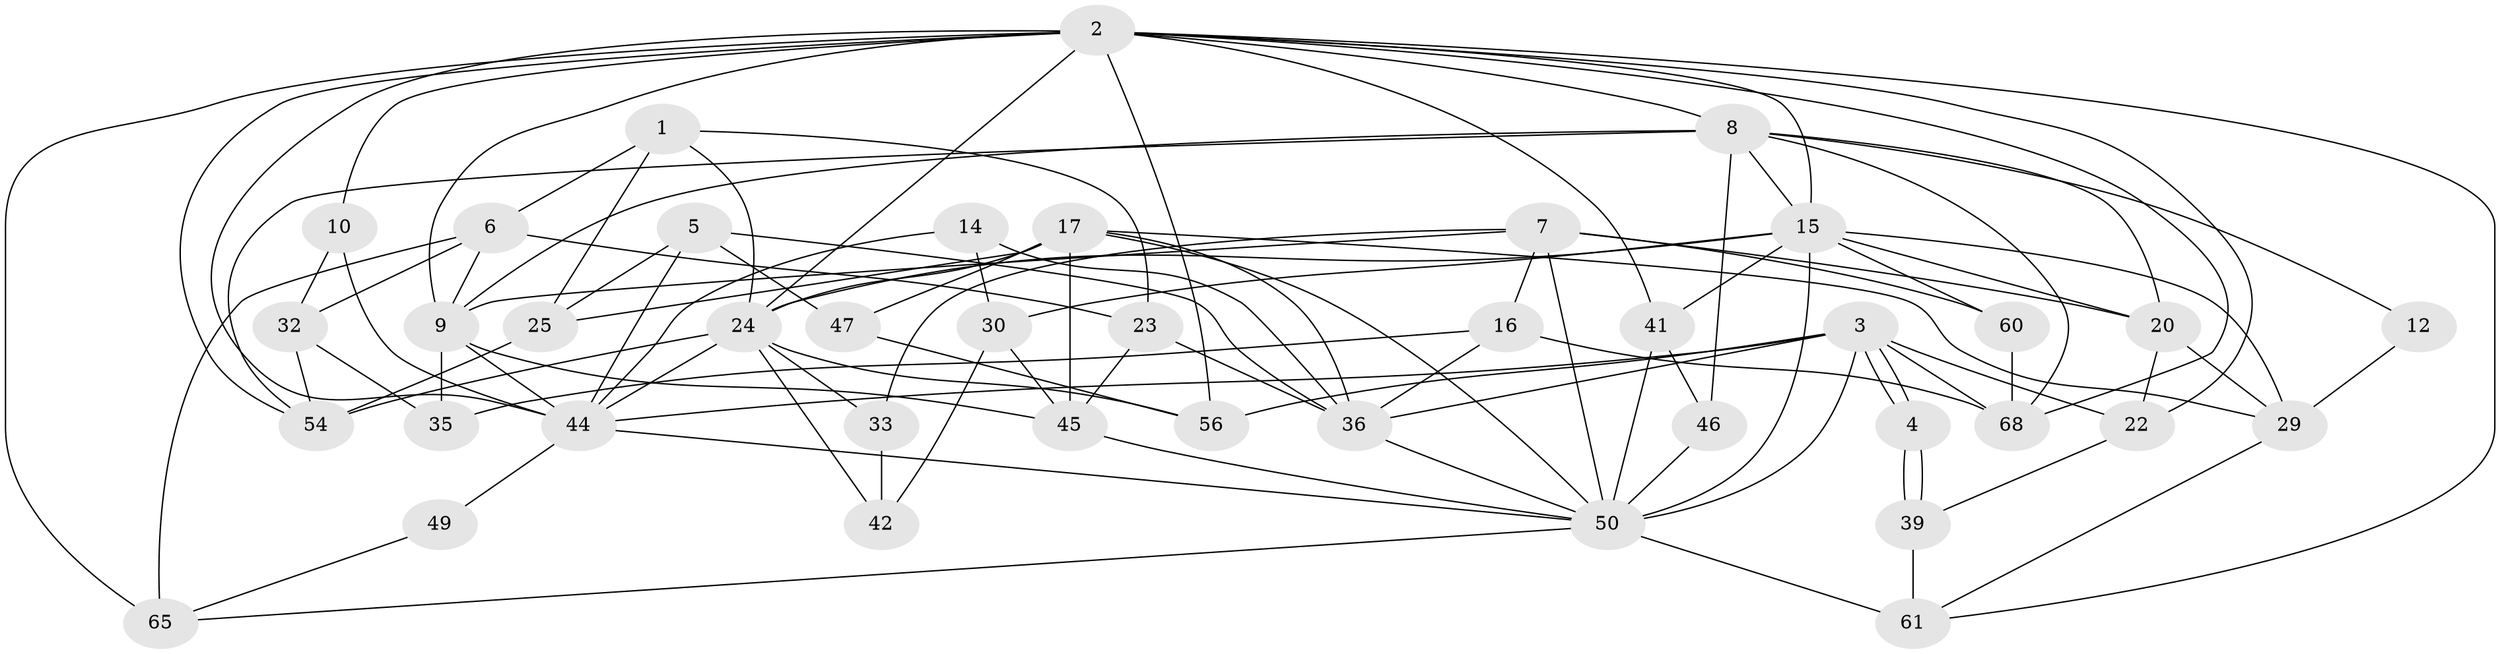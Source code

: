 // original degree distribution, {3: 0.2898550724637681, 7: 0.028985507246376812, 6: 0.10144927536231885, 4: 0.2318840579710145, 5: 0.2318840579710145, 2: 0.11594202898550725}
// Generated by graph-tools (version 1.1) at 2025/18/03/04/25 18:18:42]
// undirected, 41 vertices, 104 edges
graph export_dot {
graph [start="1"]
  node [color=gray90,style=filled];
  1 [super="+57"];
  2 [super="+19+53"];
  3 [super="+13"];
  4;
  5 [super="+21"];
  6;
  7 [super="+34"];
  8 [super="+11+26"];
  9 [super="+27"];
  10 [super="+58"];
  12;
  14;
  15 [super="+37"];
  16;
  17 [super="+18+43"];
  20;
  22 [super="+38"];
  23;
  24 [super="+31"];
  25 [super="+40"];
  29 [super="+51"];
  30;
  32 [super="+64"];
  33;
  35;
  36 [super="+66+63"];
  39;
  41;
  42;
  44 [super="+48+59"];
  45;
  46;
  47;
  49;
  50 [super="+52"];
  54;
  56;
  60;
  61;
  65;
  68;
  1 -- 25;
  1 -- 6;
  1 -- 23;
  1 -- 24;
  2 -- 8;
  2 -- 44 [weight=2];
  2 -- 65;
  2 -- 54;
  2 -- 41;
  2 -- 68;
  2 -- 22;
  2 -- 56;
  2 -- 10;
  2 -- 61;
  2 -- 15;
  2 -- 24;
  2 -- 9;
  3 -- 4;
  3 -- 4;
  3 -- 68;
  3 -- 56;
  3 -- 22;
  3 -- 36;
  3 -- 50;
  3 -- 44;
  4 -- 39;
  4 -- 39;
  5 -- 47;
  5 -- 25;
  5 -- 36;
  5 -- 44;
  6 -- 65;
  6 -- 23;
  6 -- 32;
  6 -- 9;
  7 -- 16;
  7 -- 33;
  7 -- 50;
  7 -- 20;
  7 -- 60;
  7 -- 9;
  8 -- 9;
  8 -- 68;
  8 -- 54;
  8 -- 20;
  8 -- 12;
  8 -- 46;
  8 -- 15;
  9 -- 45;
  9 -- 35;
  9 -- 44;
  10 -- 32;
  10 -- 44;
  12 -- 29 [weight=2];
  14 -- 30;
  14 -- 44;
  14 -- 36;
  15 -- 20;
  15 -- 30;
  15 -- 24;
  15 -- 41;
  15 -- 29;
  15 -- 60;
  15 -- 50;
  16 -- 68;
  16 -- 35;
  16 -- 36;
  17 -- 45;
  17 -- 50;
  17 -- 36;
  17 -- 47;
  17 -- 24;
  17 -- 29;
  17 -- 25;
  20 -- 22;
  20 -- 29;
  22 -- 39;
  23 -- 45;
  23 -- 36;
  24 -- 54 [weight=2];
  24 -- 33;
  24 -- 42;
  24 -- 44;
  24 -- 56;
  25 -- 54;
  29 -- 61;
  30 -- 42;
  30 -- 45;
  32 -- 35;
  32 -- 54;
  33 -- 42;
  36 -- 50;
  39 -- 61;
  41 -- 46;
  41 -- 50;
  44 -- 50;
  44 -- 49;
  45 -- 50;
  46 -- 50;
  47 -- 56;
  49 -- 65;
  50 -- 65;
  50 -- 61 [weight=2];
  60 -- 68;
}
